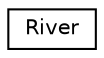 digraph "Graphical Class Hierarchy"
{
 // LATEX_PDF_SIZE
  edge [fontname="Helvetica",fontsize="10",labelfontname="Helvetica",labelfontsize="10"];
  node [fontname="Helvetica",fontsize="10",shape=record];
  rankdir="LR";
  Node0 [label="River",height=0.2,width=0.4,color="black", fillcolor="white", style="filled",URL="$classRiver.html",tooltip=" "];
}
